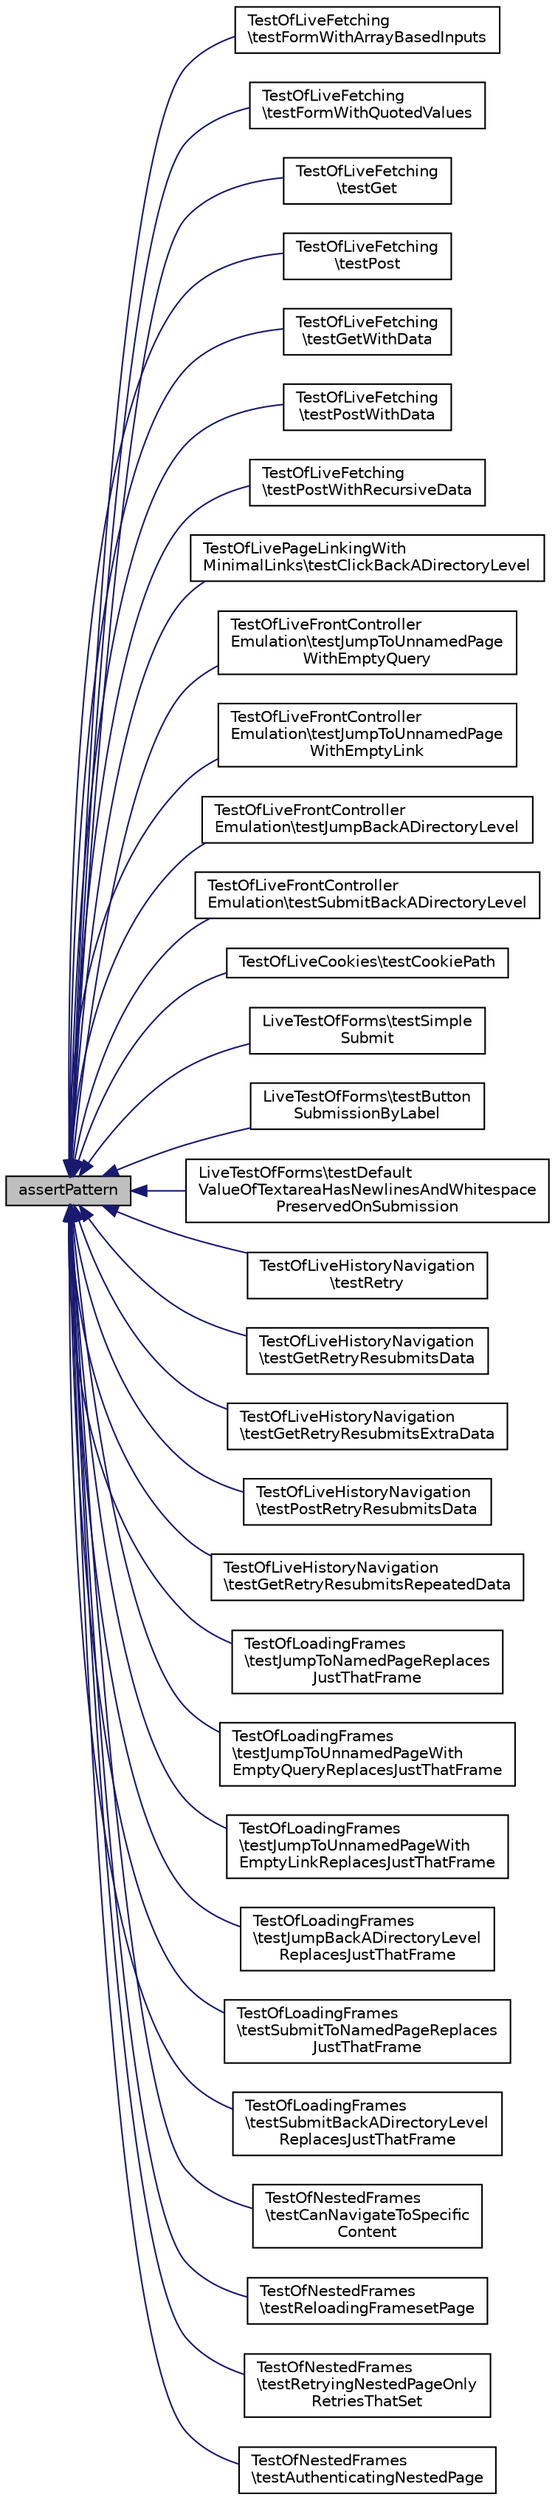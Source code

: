 digraph "assertPattern"
{
  edge [fontname="Helvetica",fontsize="10",labelfontname="Helvetica",labelfontsize="10"];
  node [fontname="Helvetica",fontsize="10",shape=record];
  rankdir="LR";
  Node1 [label="assertPattern",height=0.2,width=0.4,color="black", fillcolor="grey75", style="filled" fontcolor="black"];
  Node1 -> Node2 [dir="back",color="midnightblue",fontsize="10",style="solid",fontname="Helvetica"];
  Node2 [label="TestOfLiveFetching\l\\testFormWithArrayBasedInputs",height=0.2,width=0.4,color="black", fillcolor="white", style="filled",URL="$class_test_of_live_fetching.html#a6b18835eba2730165302d427ff321a8d"];
  Node1 -> Node3 [dir="back",color="midnightblue",fontsize="10",style="solid",fontname="Helvetica"];
  Node3 [label="TestOfLiveFetching\l\\testFormWithQuotedValues",height=0.2,width=0.4,color="black", fillcolor="white", style="filled",URL="$class_test_of_live_fetching.html#ae70ab9a658f25cbbfd257b50fb670f3f"];
  Node1 -> Node4 [dir="back",color="midnightblue",fontsize="10",style="solid",fontname="Helvetica"];
  Node4 [label="TestOfLiveFetching\l\\testGet",height=0.2,width=0.4,color="black", fillcolor="white", style="filled",URL="$class_test_of_live_fetching.html#ac2d7c7125d2d3749e9ede4aa2ba6ba3b"];
  Node1 -> Node5 [dir="back",color="midnightblue",fontsize="10",style="solid",fontname="Helvetica"];
  Node5 [label="TestOfLiveFetching\l\\testPost",height=0.2,width=0.4,color="black", fillcolor="white", style="filled",URL="$class_test_of_live_fetching.html#a7bbe7025e571cab0bf9fb071857d8513"];
  Node1 -> Node6 [dir="back",color="midnightblue",fontsize="10",style="solid",fontname="Helvetica"];
  Node6 [label="TestOfLiveFetching\l\\testGetWithData",height=0.2,width=0.4,color="black", fillcolor="white", style="filled",URL="$class_test_of_live_fetching.html#a1b46163f7d0665ff3dac2f80d5b1b8d6"];
  Node1 -> Node7 [dir="back",color="midnightblue",fontsize="10",style="solid",fontname="Helvetica"];
  Node7 [label="TestOfLiveFetching\l\\testPostWithData",height=0.2,width=0.4,color="black", fillcolor="white", style="filled",URL="$class_test_of_live_fetching.html#ae05e044cf81aa1c9507f1799d300cb98"];
  Node1 -> Node8 [dir="back",color="midnightblue",fontsize="10",style="solid",fontname="Helvetica"];
  Node8 [label="TestOfLiveFetching\l\\testPostWithRecursiveData",height=0.2,width=0.4,color="black", fillcolor="white", style="filled",URL="$class_test_of_live_fetching.html#a626d76eb0e7d4504b9410a2b6d05008e"];
  Node1 -> Node9 [dir="back",color="midnightblue",fontsize="10",style="solid",fontname="Helvetica"];
  Node9 [label="TestOfLivePageLinkingWith\lMinimalLinks\\testClickBackADirectoryLevel",height=0.2,width=0.4,color="black", fillcolor="white", style="filled",URL="$class_test_of_live_page_linking_with_minimal_links.html#a9c510ae97de62a54017cd7fbf4ad782c"];
  Node1 -> Node10 [dir="back",color="midnightblue",fontsize="10",style="solid",fontname="Helvetica"];
  Node10 [label="TestOfLiveFrontController\lEmulation\\testJumpToUnnamedPage\lWithEmptyQuery",height=0.2,width=0.4,color="black", fillcolor="white", style="filled",URL="$class_test_of_live_front_controller_emulation.html#ad893e383fbbd10fb1e1a718746d18cd1"];
  Node1 -> Node11 [dir="back",color="midnightblue",fontsize="10",style="solid",fontname="Helvetica"];
  Node11 [label="TestOfLiveFrontController\lEmulation\\testJumpToUnnamedPage\lWithEmptyLink",height=0.2,width=0.4,color="black", fillcolor="white", style="filled",URL="$class_test_of_live_front_controller_emulation.html#a3e0a6fc3b55ec34b8efa6c9b0040ed4f"];
  Node1 -> Node12 [dir="back",color="midnightblue",fontsize="10",style="solid",fontname="Helvetica"];
  Node12 [label="TestOfLiveFrontController\lEmulation\\testJumpBackADirectoryLevel",height=0.2,width=0.4,color="black", fillcolor="white", style="filled",URL="$class_test_of_live_front_controller_emulation.html#a5605336c7820a225e5cf9acb61969acc"];
  Node1 -> Node13 [dir="back",color="midnightblue",fontsize="10",style="solid",fontname="Helvetica"];
  Node13 [label="TestOfLiveFrontController\lEmulation\\testSubmitBackADirectoryLevel",height=0.2,width=0.4,color="black", fillcolor="white", style="filled",URL="$class_test_of_live_front_controller_emulation.html#a2b75dc3095639742b1799d58f12deb22"];
  Node1 -> Node14 [dir="back",color="midnightblue",fontsize="10",style="solid",fontname="Helvetica"];
  Node14 [label="TestOfLiveCookies\\testCookiePath",height=0.2,width=0.4,color="black", fillcolor="white", style="filled",URL="$class_test_of_live_cookies.html#a33363f3974de0c69fe8e41c9b1ae14d8"];
  Node1 -> Node15 [dir="back",color="midnightblue",fontsize="10",style="solid",fontname="Helvetica"];
  Node15 [label="LiveTestOfForms\\testSimple\lSubmit",height=0.2,width=0.4,color="black", fillcolor="white", style="filled",URL="$class_live_test_of_forms.html#afbfa8ab088d428c90accb7fd0bcb39a3"];
  Node1 -> Node16 [dir="back",color="midnightblue",fontsize="10",style="solid",fontname="Helvetica"];
  Node16 [label="LiveTestOfForms\\testButton\lSubmissionByLabel",height=0.2,width=0.4,color="black", fillcolor="white", style="filled",URL="$class_live_test_of_forms.html#a3aec03a2b0aabae824c3acc7136be19e"];
  Node1 -> Node17 [dir="back",color="midnightblue",fontsize="10",style="solid",fontname="Helvetica"];
  Node17 [label="LiveTestOfForms\\testDefault\lValueOfTextareaHasNewlinesAndWhitespace\lPreservedOnSubmission",height=0.2,width=0.4,color="black", fillcolor="white", style="filled",URL="$class_live_test_of_forms.html#a0eb97c666c10b21483eb919e345c0d3d"];
  Node1 -> Node18 [dir="back",color="midnightblue",fontsize="10",style="solid",fontname="Helvetica"];
  Node18 [label="TestOfLiveHistoryNavigation\l\\testRetry",height=0.2,width=0.4,color="black", fillcolor="white", style="filled",URL="$class_test_of_live_history_navigation.html#a53183b89b32cacc19817238c49ffdcb0"];
  Node1 -> Node19 [dir="back",color="midnightblue",fontsize="10",style="solid",fontname="Helvetica"];
  Node19 [label="TestOfLiveHistoryNavigation\l\\testGetRetryResubmitsData",height=0.2,width=0.4,color="black", fillcolor="white", style="filled",URL="$class_test_of_live_history_navigation.html#a8b3347bc49fd5a9b3b779374cbc152d3"];
  Node1 -> Node20 [dir="back",color="midnightblue",fontsize="10",style="solid",fontname="Helvetica"];
  Node20 [label="TestOfLiveHistoryNavigation\l\\testGetRetryResubmitsExtraData",height=0.2,width=0.4,color="black", fillcolor="white", style="filled",URL="$class_test_of_live_history_navigation.html#aa83e0cd74a82e2805f38ddf7146ea1df"];
  Node1 -> Node21 [dir="back",color="midnightblue",fontsize="10",style="solid",fontname="Helvetica"];
  Node21 [label="TestOfLiveHistoryNavigation\l\\testPostRetryResubmitsData",height=0.2,width=0.4,color="black", fillcolor="white", style="filled",URL="$class_test_of_live_history_navigation.html#ab12b8fc07ea7bdb06de8f269470d8b4e"];
  Node1 -> Node22 [dir="back",color="midnightblue",fontsize="10",style="solid",fontname="Helvetica"];
  Node22 [label="TestOfLiveHistoryNavigation\l\\testGetRetryResubmitsRepeatedData",height=0.2,width=0.4,color="black", fillcolor="white", style="filled",URL="$class_test_of_live_history_navigation.html#aecce5d0337aeaab9858f1c52a5490c7e"];
  Node1 -> Node23 [dir="back",color="midnightblue",fontsize="10",style="solid",fontname="Helvetica"];
  Node23 [label="TestOfLoadingFrames\l\\testJumpToNamedPageReplaces\lJustThatFrame",height=0.2,width=0.4,color="black", fillcolor="white", style="filled",URL="$class_test_of_loading_frames.html#aca1d634834cdd55cd21d0f448cc841ee"];
  Node1 -> Node24 [dir="back",color="midnightblue",fontsize="10",style="solid",fontname="Helvetica"];
  Node24 [label="TestOfLoadingFrames\l\\testJumpToUnnamedPageWith\lEmptyQueryReplacesJustThatFrame",height=0.2,width=0.4,color="black", fillcolor="white", style="filled",URL="$class_test_of_loading_frames.html#aee0c552ba83ab2f1e24f0ed464022bd4"];
  Node1 -> Node25 [dir="back",color="midnightblue",fontsize="10",style="solid",fontname="Helvetica"];
  Node25 [label="TestOfLoadingFrames\l\\testJumpToUnnamedPageWith\lEmptyLinkReplacesJustThatFrame",height=0.2,width=0.4,color="black", fillcolor="white", style="filled",URL="$class_test_of_loading_frames.html#af71adab92e3ab68c5573029d0e2f6017"];
  Node1 -> Node26 [dir="back",color="midnightblue",fontsize="10",style="solid",fontname="Helvetica"];
  Node26 [label="TestOfLoadingFrames\l\\testJumpBackADirectoryLevel\lReplacesJustThatFrame",height=0.2,width=0.4,color="black", fillcolor="white", style="filled",URL="$class_test_of_loading_frames.html#af1d96f1caa3732aed8cffd9c7d0ca476"];
  Node1 -> Node27 [dir="back",color="midnightblue",fontsize="10",style="solid",fontname="Helvetica"];
  Node27 [label="TestOfLoadingFrames\l\\testSubmitToNamedPageReplaces\lJustThatFrame",height=0.2,width=0.4,color="black", fillcolor="white", style="filled",URL="$class_test_of_loading_frames.html#a37e308194ddc8a753c36c6b46d2df8ad"];
  Node1 -> Node28 [dir="back",color="midnightblue",fontsize="10",style="solid",fontname="Helvetica"];
  Node28 [label="TestOfLoadingFrames\l\\testSubmitBackADirectoryLevel\lReplacesJustThatFrame",height=0.2,width=0.4,color="black", fillcolor="white", style="filled",URL="$class_test_of_loading_frames.html#aa4f2a2486e1342ad6af6c7d0957e2049"];
  Node1 -> Node29 [dir="back",color="midnightblue",fontsize="10",style="solid",fontname="Helvetica"];
  Node29 [label="TestOfNestedFrames\l\\testCanNavigateToSpecific\lContent",height=0.2,width=0.4,color="black", fillcolor="white", style="filled",URL="$class_test_of_nested_frames.html#a1b6e91e4d810c50050d371b7408ebeca"];
  Node1 -> Node30 [dir="back",color="midnightblue",fontsize="10",style="solid",fontname="Helvetica"];
  Node30 [label="TestOfNestedFrames\l\\testReloadingFramesetPage",height=0.2,width=0.4,color="black", fillcolor="white", style="filled",URL="$class_test_of_nested_frames.html#a981972d447d5b1a7d143c00441825aab"];
  Node1 -> Node31 [dir="back",color="midnightblue",fontsize="10",style="solid",fontname="Helvetica"];
  Node31 [label="TestOfNestedFrames\l\\testRetryingNestedPageOnly\lRetriesThatSet",height=0.2,width=0.4,color="black", fillcolor="white", style="filled",URL="$class_test_of_nested_frames.html#ad133549d00c2f63d830b8d88431c6d01"];
  Node1 -> Node32 [dir="back",color="midnightblue",fontsize="10",style="solid",fontname="Helvetica"];
  Node32 [label="TestOfNestedFrames\l\\testAuthenticatingNestedPage",height=0.2,width=0.4,color="black", fillcolor="white", style="filled",URL="$class_test_of_nested_frames.html#a7eb2b3d16bfb613bdb28893343768508"];
}

